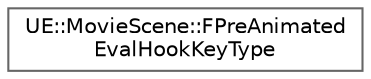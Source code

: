 digraph "Graphical Class Hierarchy"
{
 // INTERACTIVE_SVG=YES
 // LATEX_PDF_SIZE
  bgcolor="transparent";
  edge [fontname=Helvetica,fontsize=10,labelfontname=Helvetica,labelfontsize=10];
  node [fontname=Helvetica,fontsize=10,shape=box,height=0.2,width=0.4];
  rankdir="LR";
  Node0 [id="Node000000",label="UE::MovieScene::FPreAnimated\lEvalHookKeyType",height=0.2,width=0.4,color="grey40", fillcolor="white", style="filled",URL="$d7/dca/structUE_1_1MovieScene_1_1FPreAnimatedEvalHookKeyType.html",tooltip="Key type for pre-animated state associated to evaluation hooks."];
}
